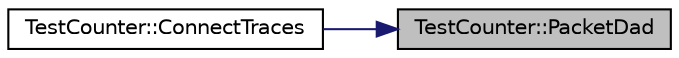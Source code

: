 digraph "TestCounter::PacketDad"
{
 // LATEX_PDF_SIZE
  edge [fontname="Helvetica",fontsize="10",labelfontname="Helvetica",labelfontsize="10"];
  node [fontname="Helvetica",fontsize="10",shape=record];
  rankdir="RL";
  Node1 [label="TestCounter::PacketDad",height=0.2,width=0.4,color="black", fillcolor="grey75", style="filled", fontcolor="black",tooltip="Update statistics after a packet has been dropped after dequeue."];
  Node1 -> Node2 [dir="back",color="midnightblue",fontsize="10",style="solid",fontname="Helvetica"];
  Node2 [label="TestCounter::ConnectTraces",height=0.2,width=0.4,color="black", fillcolor="white", style="filled",URL="$class_test_counter.html#ac9e999d7e72442d0cdfb432c15a73cb3",tooltip="Connect private methods to the queue disc traces."];
}
